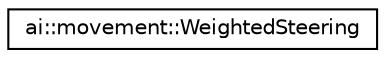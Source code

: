 digraph "Graphical Class Hierarchy"
{
  edge [fontname="Helvetica",fontsize="10",labelfontname="Helvetica",labelfontsize="10"];
  node [fontname="Helvetica",fontsize="10",shape=record];
  rankdir="LR";
  Node1 [label="ai::movement::WeightedSteering",height=0.2,width=0.4,color="black", fillcolor="white", style="filled",URL="$classai_1_1movement_1_1WeightedSteering.html",tooltip="This class allows you to weight several steering methods and get a blended MoveVector out of it..."];
}

